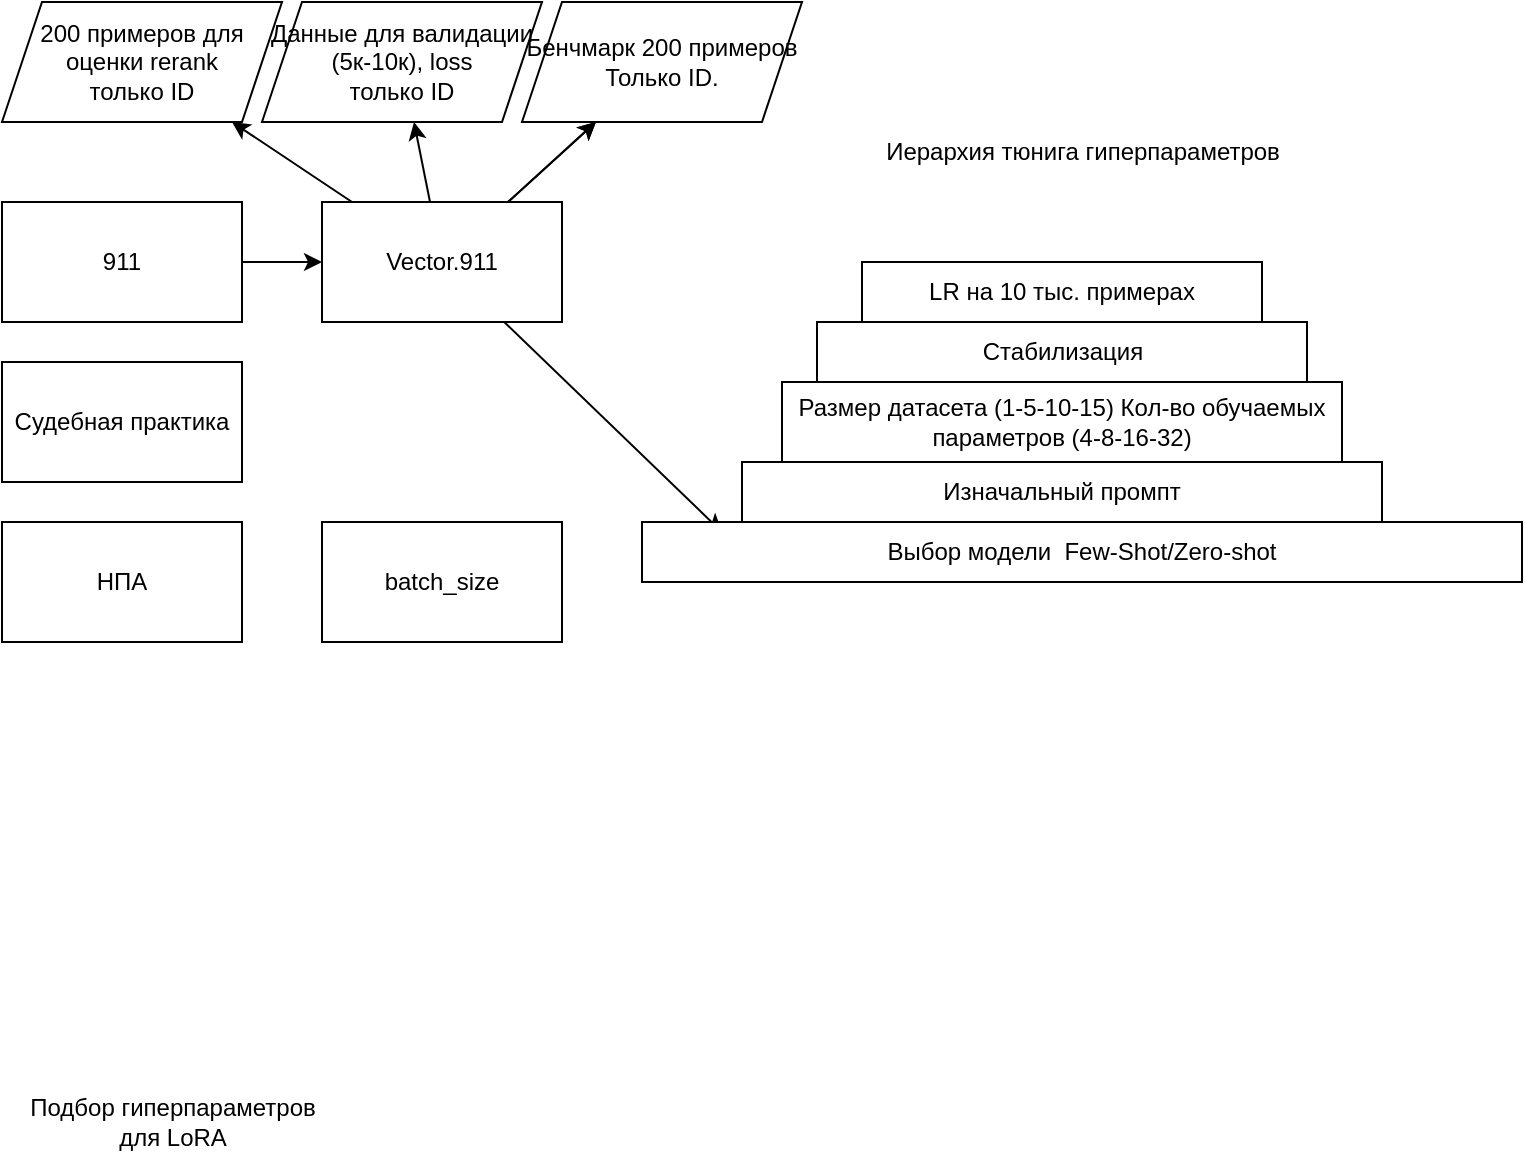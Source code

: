 <mxfile>
    <diagram id="f1D4I0dE2boBgdHFsn2S" name="Page-1">
        <mxGraphModel dx="1312" dy="526" grid="1" gridSize="10" guides="1" tooltips="1" connect="1" arrows="1" fold="1" page="1" pageScale="1" pageWidth="850" pageHeight="1100" math="0" shadow="0">
            <root>
                <mxCell id="0"/>
                <mxCell id="1" parent="0"/>
                <mxCell id="9" value="" style="edgeStyle=none;html=1;" parent="1" source="3" target="6" edge="1">
                    <mxGeometry relative="1" as="geometry"/>
                </mxCell>
                <mxCell id="3" value="911" style="whiteSpace=wrap;html=1;" parent="1" vertex="1">
                    <mxGeometry x="120" y="160" width="120" height="60" as="geometry"/>
                </mxCell>
                <mxCell id="4" value="Судебная практика" style="whiteSpace=wrap;html=1;" parent="1" vertex="1">
                    <mxGeometry x="120" y="240" width="120" height="60" as="geometry"/>
                </mxCell>
                <mxCell id="5" value="НПА" style="whiteSpace=wrap;html=1;" parent="1" vertex="1">
                    <mxGeometry x="120" y="320" width="120" height="60" as="geometry"/>
                </mxCell>
                <mxCell id="15" value="" style="edgeStyle=none;html=1;" parent="1" source="6" target="14" edge="1">
                    <mxGeometry relative="1" as="geometry"/>
                </mxCell>
                <mxCell id="17" value="" style="edgeStyle=none;html=1;" parent="1" source="6" target="16" edge="1">
                    <mxGeometry relative="1" as="geometry"/>
                </mxCell>
                <mxCell id="18" value="" style="edgeStyle=none;html=1;" parent="1" source="6" target="16" edge="1">
                    <mxGeometry relative="1" as="geometry"/>
                </mxCell>
                <mxCell id="20" value="" style="edgeStyle=none;html=1;" parent="1" source="6" target="19" edge="1">
                    <mxGeometry relative="1" as="geometry"/>
                </mxCell>
                <mxCell id="22" value="" style="edgeStyle=none;html=1;entryX=0;entryY=0.5;entryDx=0;entryDy=0;" parent="1" source="6" edge="1">
                    <mxGeometry relative="1" as="geometry">
                        <mxPoint x="480" y="325" as="targetPoint"/>
                    </mxGeometry>
                </mxCell>
                <mxCell id="6" value="Vector.911" style="whiteSpace=wrap;html=1;" parent="1" vertex="1">
                    <mxGeometry x="280" y="160" width="120" height="60" as="geometry"/>
                </mxCell>
                <mxCell id="14" value="200 примеров для оценки rerank&lt;br&gt;только ID" style="shape=parallelogram;perimeter=parallelogramPerimeter;whiteSpace=wrap;html=1;fixedSize=1;" parent="1" vertex="1">
                    <mxGeometry x="120" y="60" width="140" height="60" as="geometry"/>
                </mxCell>
                <mxCell id="16" value="Бенчмарк 200 примеров&lt;br&gt;Только ID." style="shape=parallelogram;perimeter=parallelogramPerimeter;whiteSpace=wrap;html=1;fixedSize=1;" parent="1" vertex="1">
                    <mxGeometry x="380" y="60" width="140" height="60" as="geometry"/>
                </mxCell>
                <mxCell id="19" value="Данные для валидации (5к-10к), loss&lt;br&gt;только ID" style="shape=parallelogram;perimeter=parallelogramPerimeter;whiteSpace=wrap;html=1;fixedSize=1;" parent="1" vertex="1">
                    <mxGeometry x="250" y="60" width="140" height="60" as="geometry"/>
                </mxCell>
                <mxCell id="23" value="Иерархия тюнига гиперпараметров" style="text;html=1;align=center;verticalAlign=middle;resizable=0;points=[];autosize=1;strokeColor=none;fillColor=none;" parent="1" vertex="1">
                    <mxGeometry x="550" y="120" width="220" height="30" as="geometry"/>
                </mxCell>
                <mxCell id="28" value="&lt;span style=&quot;&quot;&gt;Подбор гиперпараметров &lt;br&gt;для LoRA&lt;/span&gt;" style="text;html=1;align=center;verticalAlign=middle;resizable=0;points=[];autosize=1;strokeColor=none;fillColor=none;" parent="1" vertex="1">
                    <mxGeometry x="120" y="600" width="170" height="40" as="geometry"/>
                </mxCell>
                <mxCell id="29" value="batch_size" style="whiteSpace=wrap;html=1;" parent="1" vertex="1">
                    <mxGeometry x="280" y="320" width="120" height="60" as="geometry"/>
                </mxCell>
                <mxCell id="32" value="Размер датасета (1-5-10-15) Кол-во обучаемых параметров (4-8-16-32)" style="whiteSpace=wrap;html=1;" parent="1" vertex="1">
                    <mxGeometry x="510" y="250" width="280" height="40" as="geometry"/>
                </mxCell>
                <mxCell id="33" value="LR на 10 тыс. примерах" style="whiteSpace=wrap;html=1;" parent="1" vertex="1">
                    <mxGeometry x="550" y="190" width="200" height="30" as="geometry"/>
                </mxCell>
                <mxCell id="34" value="Стабилизация" style="whiteSpace=wrap;html=1;" parent="1" vertex="1">
                    <mxGeometry x="527.5" y="220" width="245" height="30" as="geometry"/>
                </mxCell>
                <mxCell id="35" value="Изначальный промпт" style="whiteSpace=wrap;html=1;" parent="1" vertex="1">
                    <mxGeometry x="490" y="290" width="320" height="30" as="geometry"/>
                </mxCell>
                <mxCell id="38" value="Выбор модели&amp;nbsp; Few-Shot/Zero-shot" style="whiteSpace=wrap;html=1;" parent="1" vertex="1">
                    <mxGeometry x="440" y="320" width="440" height="30" as="geometry"/>
                </mxCell>
            </root>
        </mxGraphModel>
    </diagram>
</mxfile>